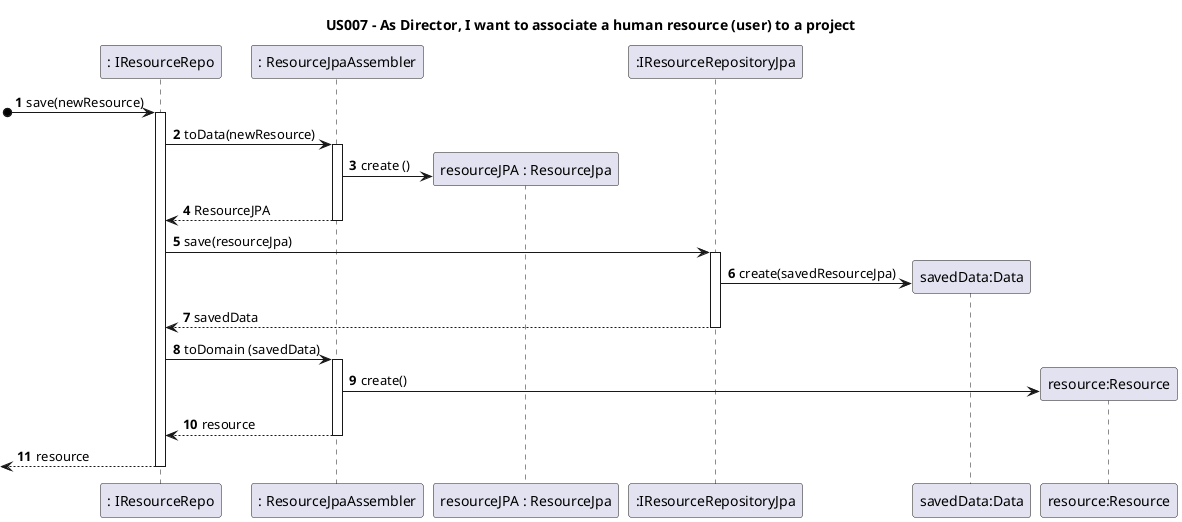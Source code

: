 @startuml

title US007 - As Director, I want to associate a human resource (user) to a project

autoactivate on
autonumber

participant ": IResourceRepo" as Repository
participant ": ResourceJpaAssembler" as Assembler
participant "resourceJPA : ResourceJpa" as resourceJPA
participant ":IResourceRepositoryJpa" as Driver
participant "savedData:Data" as Data
participant "resource:Resource" as resource

[o->Repository: save(newResource)
Repository -> Assembler : toData(newResource)
Assembler -> resourceJPA **: create ()
Assembler --> Repository : ResourceJPA
Repository -> Driver: save(resourceJpa)
Driver -> Data**: create(savedResourceJpa)
Driver --> Repository : savedData
Repository -> Assembler: toDomain (savedData)
Assembler -> resource **: create()
Assembler --> Repository :resource

[<--Repository: resource

@enduml
